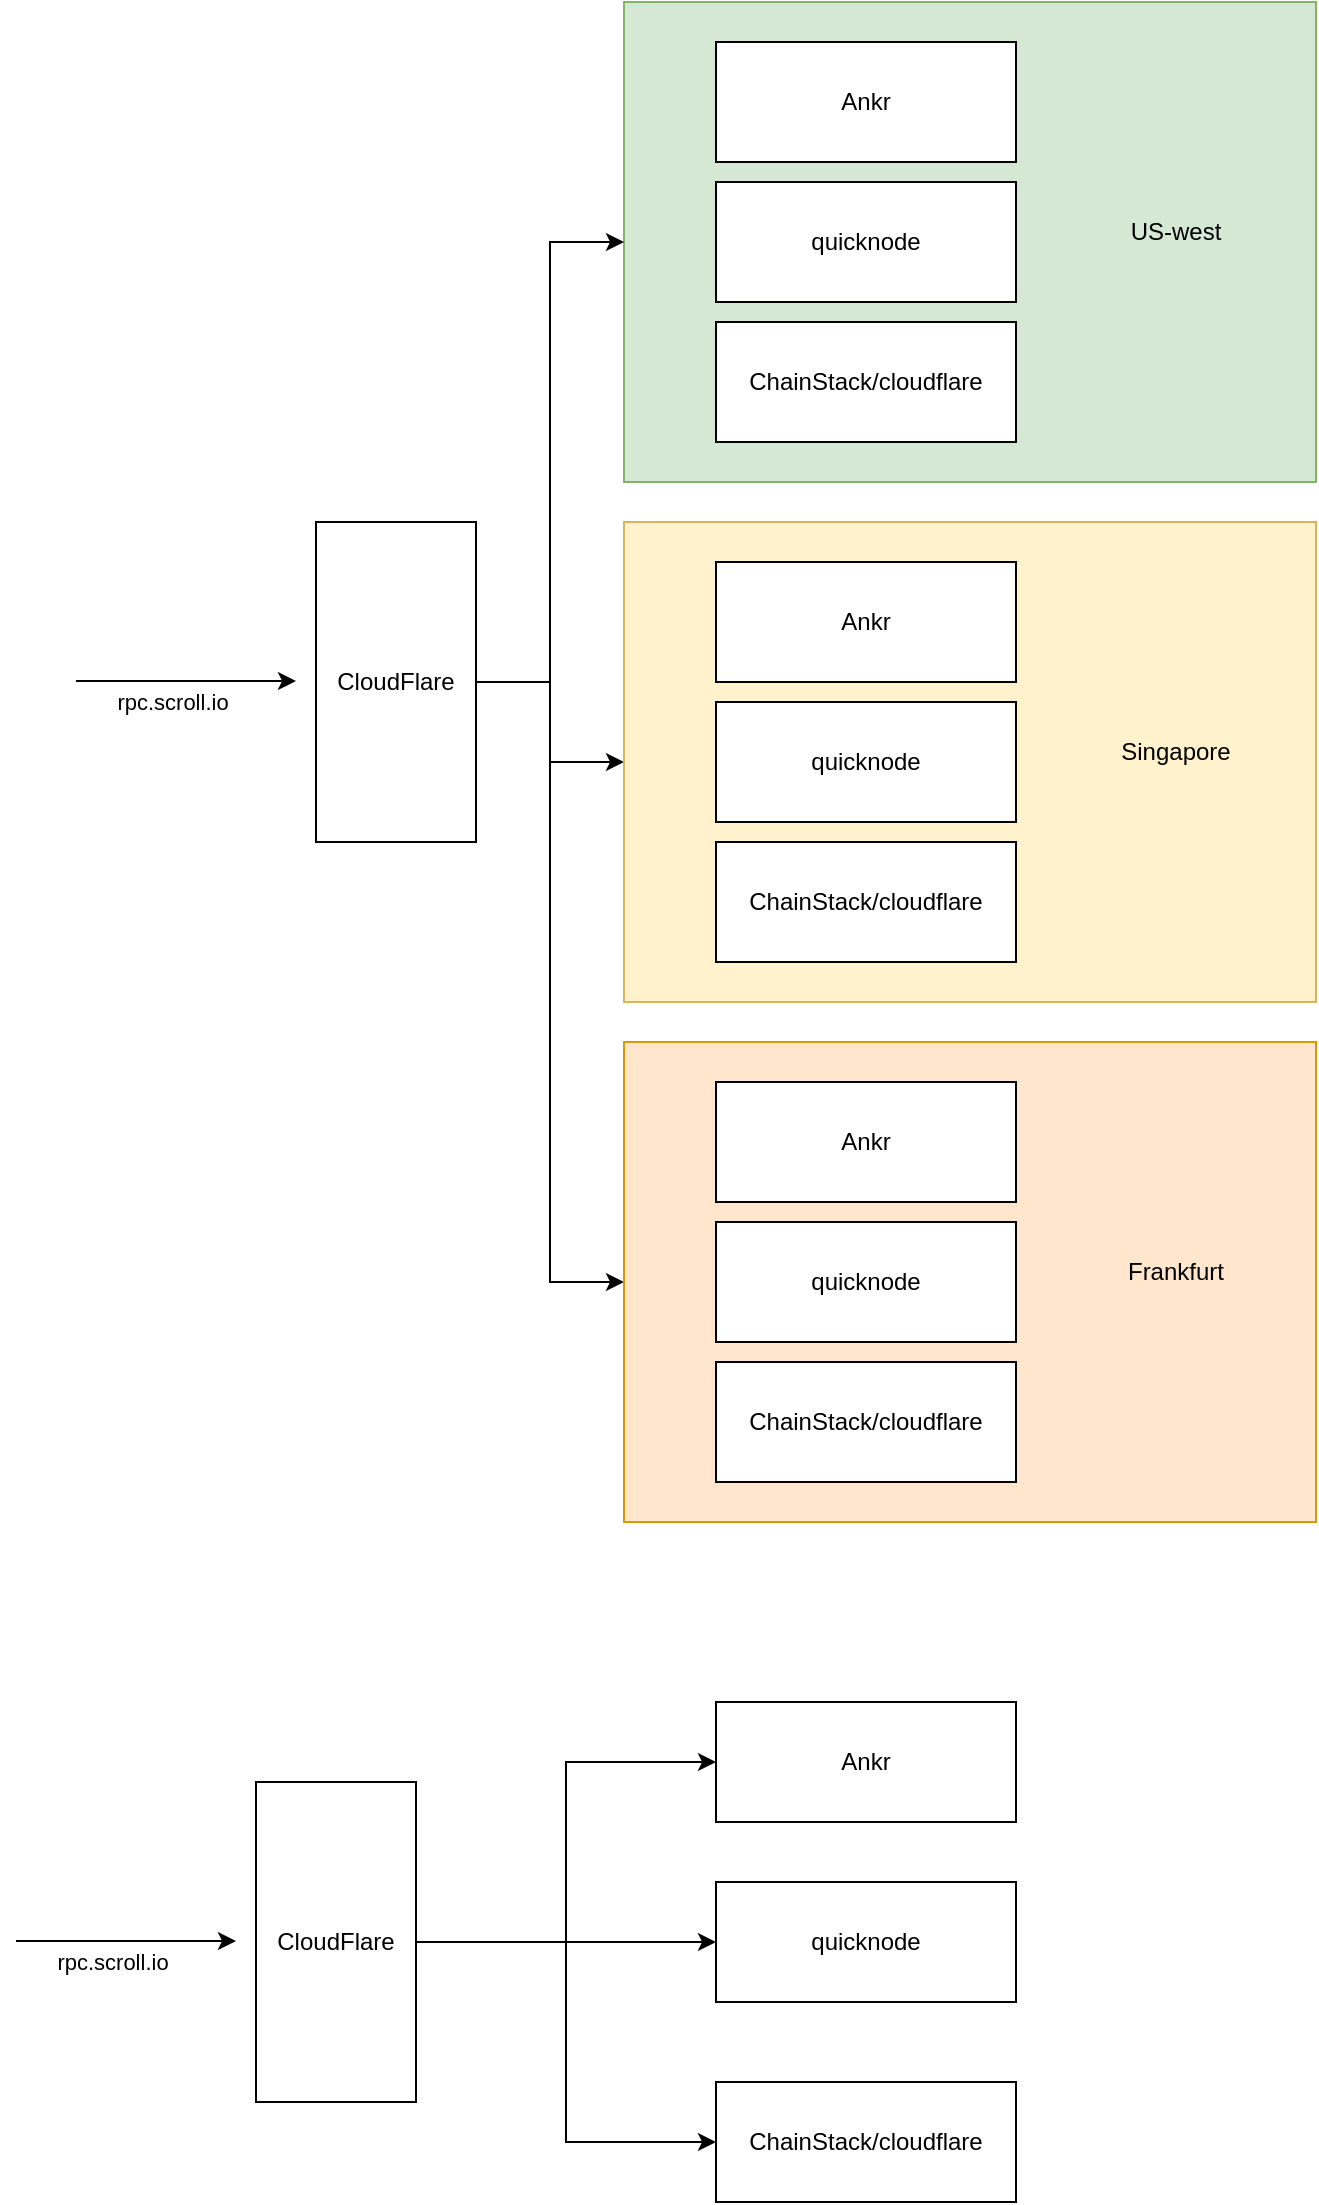 <mxfile version="24.8.0">
  <diagram name="Page-1" id="jrc66KedYIz5Gp7OFV4F">
    <mxGraphModel dx="1434" dy="785" grid="1" gridSize="10" guides="1" tooltips="1" connect="1" arrows="1" fold="1" page="1" pageScale="1" pageWidth="827" pageHeight="1169" math="0" shadow="0">
      <root>
        <mxCell id="0" />
        <mxCell id="1" parent="0" />
        <mxCell id="eriBz08hnwo_dyegaJQx-13" value="" style="rounded=0;whiteSpace=wrap;html=1;fillColor=#d5e8d4;strokeColor=#82b366;" vertex="1" parent="1">
          <mxGeometry x="414" y="20" width="346" height="240" as="geometry" />
        </mxCell>
        <mxCell id="eriBz08hnwo_dyegaJQx-24" style="edgeStyle=orthogonalEdgeStyle;rounded=0;orthogonalLoop=1;jettySize=auto;html=1;" edge="1" parent="1" source="eriBz08hnwo_dyegaJQx-1" target="eriBz08hnwo_dyegaJQx-19">
          <mxGeometry relative="1" as="geometry" />
        </mxCell>
        <mxCell id="eriBz08hnwo_dyegaJQx-31" style="edgeStyle=orthogonalEdgeStyle;rounded=0;orthogonalLoop=1;jettySize=auto;html=1;entryX=0;entryY=0.5;entryDx=0;entryDy=0;" edge="1" parent="1" source="eriBz08hnwo_dyegaJQx-1" target="eriBz08hnwo_dyegaJQx-26">
          <mxGeometry relative="1" as="geometry" />
        </mxCell>
        <mxCell id="eriBz08hnwo_dyegaJQx-32" style="edgeStyle=orthogonalEdgeStyle;rounded=0;orthogonalLoop=1;jettySize=auto;html=1;entryX=0;entryY=0.5;entryDx=0;entryDy=0;" edge="1" parent="1" source="eriBz08hnwo_dyegaJQx-1" target="eriBz08hnwo_dyegaJQx-13">
          <mxGeometry relative="1" as="geometry" />
        </mxCell>
        <mxCell id="eriBz08hnwo_dyegaJQx-1" value="CloudFlare" style="rounded=0;whiteSpace=wrap;html=1;" vertex="1" parent="1">
          <mxGeometry x="260" y="280" width="80" height="160" as="geometry" />
        </mxCell>
        <mxCell id="eriBz08hnwo_dyegaJQx-5" value="" style="endArrow=classic;html=1;rounded=0;" edge="1" parent="1">
          <mxGeometry width="50" height="50" relative="1" as="geometry">
            <mxPoint x="140" y="359.5" as="sourcePoint" />
            <mxPoint x="250" y="359.5" as="targetPoint" />
          </mxGeometry>
        </mxCell>
        <mxCell id="eriBz08hnwo_dyegaJQx-6" value="rpc.scroll.io" style="edgeLabel;html=1;align=center;verticalAlign=middle;resizable=0;points=[];" vertex="1" connectable="0" parent="eriBz08hnwo_dyegaJQx-5">
          <mxGeometry x="-0.127" y="-1" relative="1" as="geometry">
            <mxPoint y="9" as="offset" />
          </mxGeometry>
        </mxCell>
        <mxCell id="eriBz08hnwo_dyegaJQx-7" value="Ankr" style="rounded=0;whiteSpace=wrap;html=1;" vertex="1" parent="1">
          <mxGeometry x="460" y="40" width="150" height="60" as="geometry" />
        </mxCell>
        <mxCell id="eriBz08hnwo_dyegaJQx-8" value="quicknode" style="rounded=0;whiteSpace=wrap;html=1;" vertex="1" parent="1">
          <mxGeometry x="460" y="110" width="150" height="60" as="geometry" />
        </mxCell>
        <mxCell id="eriBz08hnwo_dyegaJQx-9" value="ChainStack/cloudflare" style="rounded=0;whiteSpace=wrap;html=1;" vertex="1" parent="1">
          <mxGeometry x="460" y="180" width="150" height="60" as="geometry" />
        </mxCell>
        <mxCell id="eriBz08hnwo_dyegaJQx-14" value="US-west" style="text;html=1;align=center;verticalAlign=middle;whiteSpace=wrap;rounded=0;" vertex="1" parent="1">
          <mxGeometry x="660" y="120" width="60" height="30" as="geometry" />
        </mxCell>
        <mxCell id="eriBz08hnwo_dyegaJQx-19" value="" style="rounded=0;whiteSpace=wrap;html=1;fillColor=#fff2cc;strokeColor=#d6b656;" vertex="1" parent="1">
          <mxGeometry x="414" y="280" width="346" height="240" as="geometry" />
        </mxCell>
        <mxCell id="eriBz08hnwo_dyegaJQx-20" value="Ankr" style="rounded=0;whiteSpace=wrap;html=1;" vertex="1" parent="1">
          <mxGeometry x="460" y="300" width="150" height="60" as="geometry" />
        </mxCell>
        <mxCell id="eriBz08hnwo_dyegaJQx-21" value="quicknode" style="rounded=0;whiteSpace=wrap;html=1;" vertex="1" parent="1">
          <mxGeometry x="460" y="370" width="150" height="60" as="geometry" />
        </mxCell>
        <mxCell id="eriBz08hnwo_dyegaJQx-22" value="ChainStack/cloudflare" style="rounded=0;whiteSpace=wrap;html=1;" vertex="1" parent="1">
          <mxGeometry x="460" y="440" width="150" height="60" as="geometry" />
        </mxCell>
        <mxCell id="eriBz08hnwo_dyegaJQx-23" value="Singapore" style="text;html=1;align=center;verticalAlign=middle;whiteSpace=wrap;rounded=0;" vertex="1" parent="1">
          <mxGeometry x="660" y="380" width="60" height="30" as="geometry" />
        </mxCell>
        <mxCell id="eriBz08hnwo_dyegaJQx-26" value="" style="rounded=0;whiteSpace=wrap;html=1;fillColor=#ffe6cc;strokeColor=#d79b00;" vertex="1" parent="1">
          <mxGeometry x="414" y="540" width="346" height="240" as="geometry" />
        </mxCell>
        <mxCell id="eriBz08hnwo_dyegaJQx-27" value="Ankr" style="rounded=0;whiteSpace=wrap;html=1;" vertex="1" parent="1">
          <mxGeometry x="460" y="560" width="150" height="60" as="geometry" />
        </mxCell>
        <mxCell id="eriBz08hnwo_dyegaJQx-28" value="quicknode" style="rounded=0;whiteSpace=wrap;html=1;" vertex="1" parent="1">
          <mxGeometry x="460" y="630" width="150" height="60" as="geometry" />
        </mxCell>
        <mxCell id="eriBz08hnwo_dyegaJQx-29" value="ChainStack/cloudflare" style="rounded=0;whiteSpace=wrap;html=1;" vertex="1" parent="1">
          <mxGeometry x="460" y="700" width="150" height="60" as="geometry" />
        </mxCell>
        <mxCell id="eriBz08hnwo_dyegaJQx-30" value="Frankfurt" style="text;html=1;align=center;verticalAlign=middle;whiteSpace=wrap;rounded=0;" vertex="1" parent="1">
          <mxGeometry x="660" y="640" width="60" height="30" as="geometry" />
        </mxCell>
        <mxCell id="eriBz08hnwo_dyegaJQx-39" style="edgeStyle=orthogonalEdgeStyle;rounded=0;orthogonalLoop=1;jettySize=auto;html=1;entryX=0;entryY=0.5;entryDx=0;entryDy=0;" edge="1" parent="1" source="eriBz08hnwo_dyegaJQx-33" target="eriBz08hnwo_dyegaJQx-36">
          <mxGeometry relative="1" as="geometry" />
        </mxCell>
        <mxCell id="eriBz08hnwo_dyegaJQx-40" style="edgeStyle=orthogonalEdgeStyle;rounded=0;orthogonalLoop=1;jettySize=auto;html=1;entryX=0;entryY=0.5;entryDx=0;entryDy=0;" edge="1" parent="1" source="eriBz08hnwo_dyegaJQx-33" target="eriBz08hnwo_dyegaJQx-37">
          <mxGeometry relative="1" as="geometry" />
        </mxCell>
        <mxCell id="eriBz08hnwo_dyegaJQx-41" style="edgeStyle=orthogonalEdgeStyle;rounded=0;orthogonalLoop=1;jettySize=auto;html=1;entryX=0;entryY=0.5;entryDx=0;entryDy=0;" edge="1" parent="1" source="eriBz08hnwo_dyegaJQx-33" target="eriBz08hnwo_dyegaJQx-38">
          <mxGeometry relative="1" as="geometry" />
        </mxCell>
        <mxCell id="eriBz08hnwo_dyegaJQx-33" value="CloudFlare" style="rounded=0;whiteSpace=wrap;html=1;" vertex="1" parent="1">
          <mxGeometry x="230" y="910" width="80" height="160" as="geometry" />
        </mxCell>
        <mxCell id="eriBz08hnwo_dyegaJQx-34" value="" style="endArrow=classic;html=1;rounded=0;" edge="1" parent="1">
          <mxGeometry width="50" height="50" relative="1" as="geometry">
            <mxPoint x="110" y="989.5" as="sourcePoint" />
            <mxPoint x="220" y="989.5" as="targetPoint" />
          </mxGeometry>
        </mxCell>
        <mxCell id="eriBz08hnwo_dyegaJQx-35" value="rpc.scroll.io" style="edgeLabel;html=1;align=center;verticalAlign=middle;resizable=0;points=[];" vertex="1" connectable="0" parent="eriBz08hnwo_dyegaJQx-34">
          <mxGeometry x="-0.127" y="-1" relative="1" as="geometry">
            <mxPoint y="9" as="offset" />
          </mxGeometry>
        </mxCell>
        <mxCell id="eriBz08hnwo_dyegaJQx-36" value="Ankr" style="rounded=0;whiteSpace=wrap;html=1;" vertex="1" parent="1">
          <mxGeometry x="460" y="870" width="150" height="60" as="geometry" />
        </mxCell>
        <mxCell id="eriBz08hnwo_dyegaJQx-37" value="quicknode" style="rounded=0;whiteSpace=wrap;html=1;" vertex="1" parent="1">
          <mxGeometry x="460" y="960" width="150" height="60" as="geometry" />
        </mxCell>
        <mxCell id="eriBz08hnwo_dyegaJQx-38" value="ChainStack/cloudflare" style="rounded=0;whiteSpace=wrap;html=1;" vertex="1" parent="1">
          <mxGeometry x="460" y="1060" width="150" height="60" as="geometry" />
        </mxCell>
      </root>
    </mxGraphModel>
  </diagram>
</mxfile>
